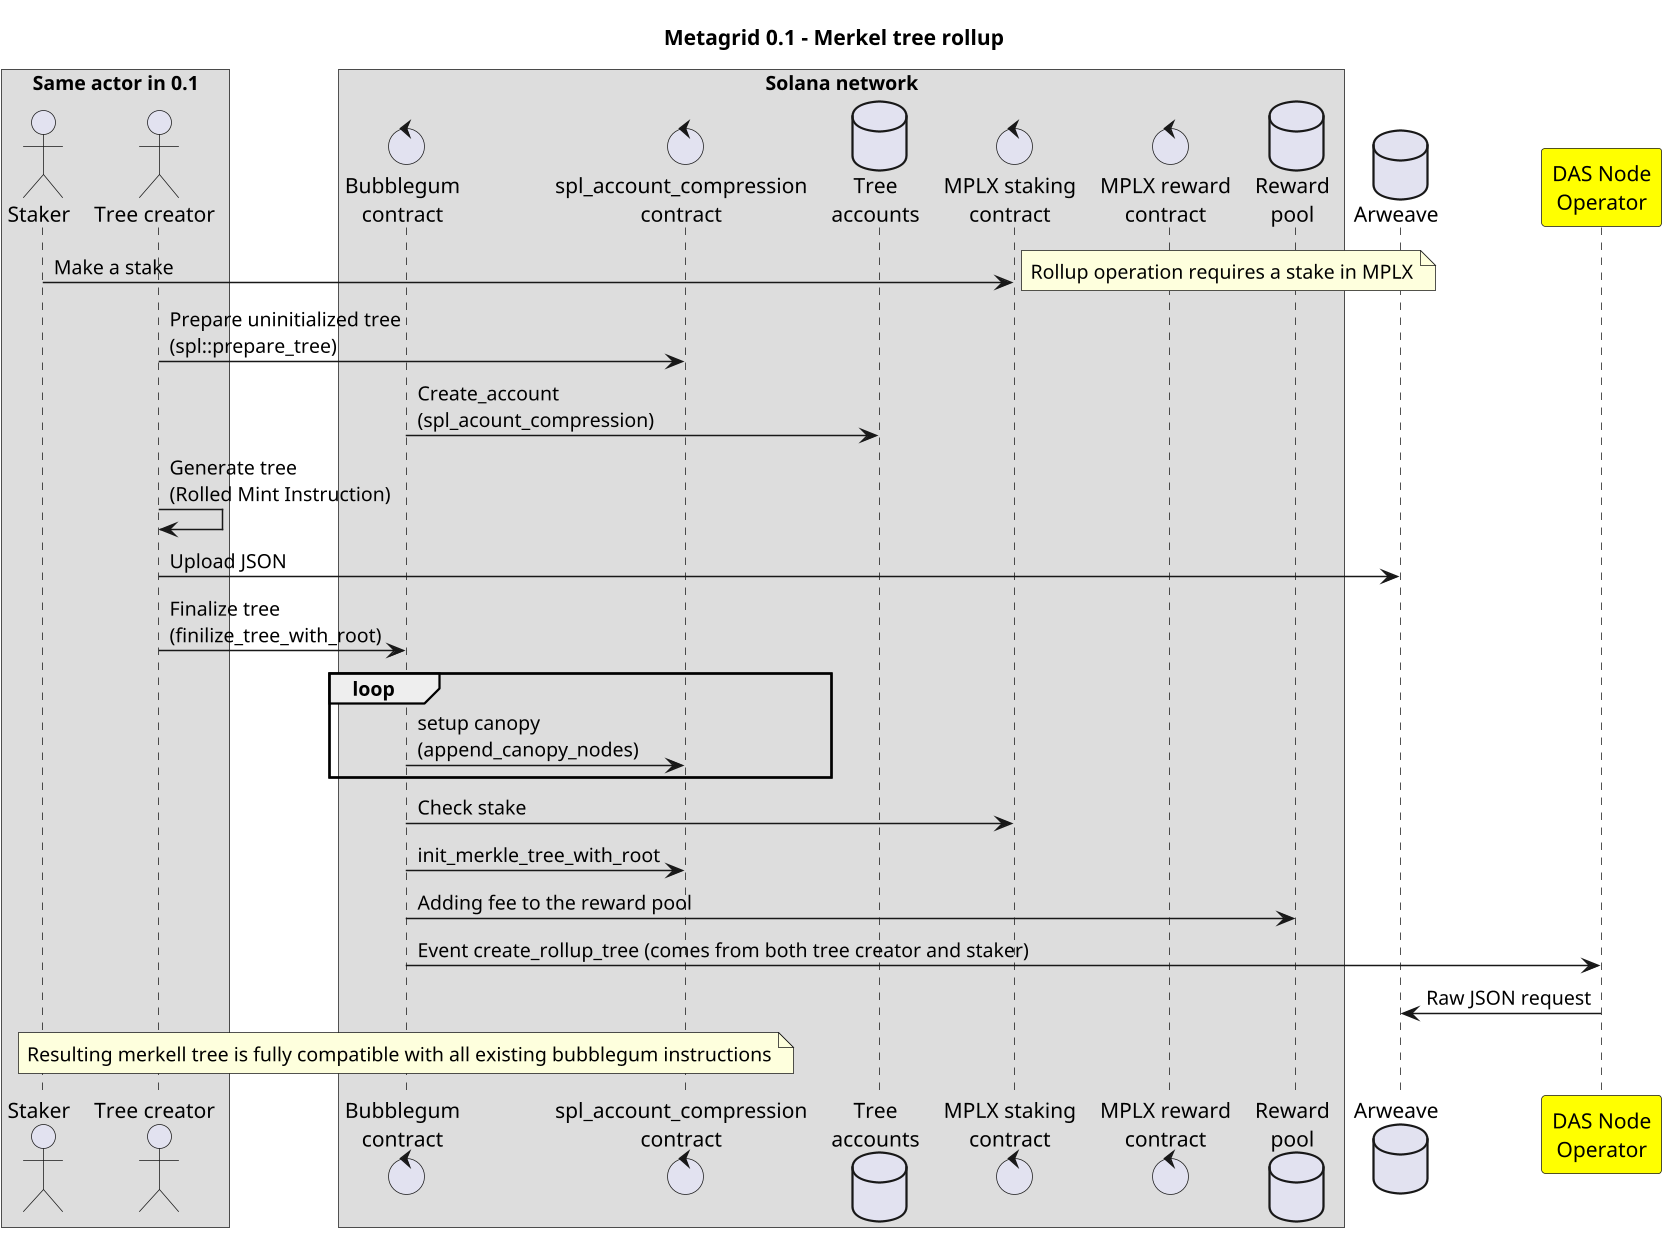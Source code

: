 
@startuml
title Metagrid 0.1 - Merkel tree rollup
scale 1.5
' ##################
' ### components ###
' ##################

box "Same actor in 0.1"
    actor "Staker" as Staker
    actor  "Tree creator" as TreeCreator
end box
box "Solana network"
    control "Bubblegum\ncontract"  as Bubblegum
    control "spl_account_compression\ncontract" as SplAccountCompression
    database "Tree\naccounts" as Solana
    control "MPLX staking\ncontract" as StakingContract
    control "MPLX reward\ncontract" as RewardContract
    database "Reward\npool" as RewardPool
end box
database "Arweave" as Arweave
participant "DAS Node\nOperator" as DASNode #yellow

' ####################
' ### interactions ###
' ####################

Staker -> StakingContract : Make a stake
note right
  Rollup operation requires a stake in MPLX
end note


TreeCreator -> SplAccountCompression : Prepare uninitialized tree\n(spl::prepare_tree)
Bubblegum -> Solana : Create_account\n(spl_acount_compression)

TreeCreator -> TreeCreator : Generate tree\n(Rolled Mint Instruction)
TreeCreator -> Arweave : Upload JSON

TreeCreator -> Bubblegum : Finalize tree\n(finilize_tree_with_root)
loop
  Bubblegum -> SplAccountCompression : setup canopy\n(append_canopy_nodes)
end

Bubblegum -> StakingContract : Check stake
Bubblegum -> SplAccountCompression : init_merkle_tree_with_root
Bubblegum -> RewardPool : Adding fee to the reward pool

Bubblegum -> DASNode : Event create_rollup_tree (comes from both tree creator and staker)
DASNode -> Arweave : Raw JSON request

note over Bubblegum
Resulting merkell tree is fully compatible with all existing bubblegum instructions
end note

@enduml
